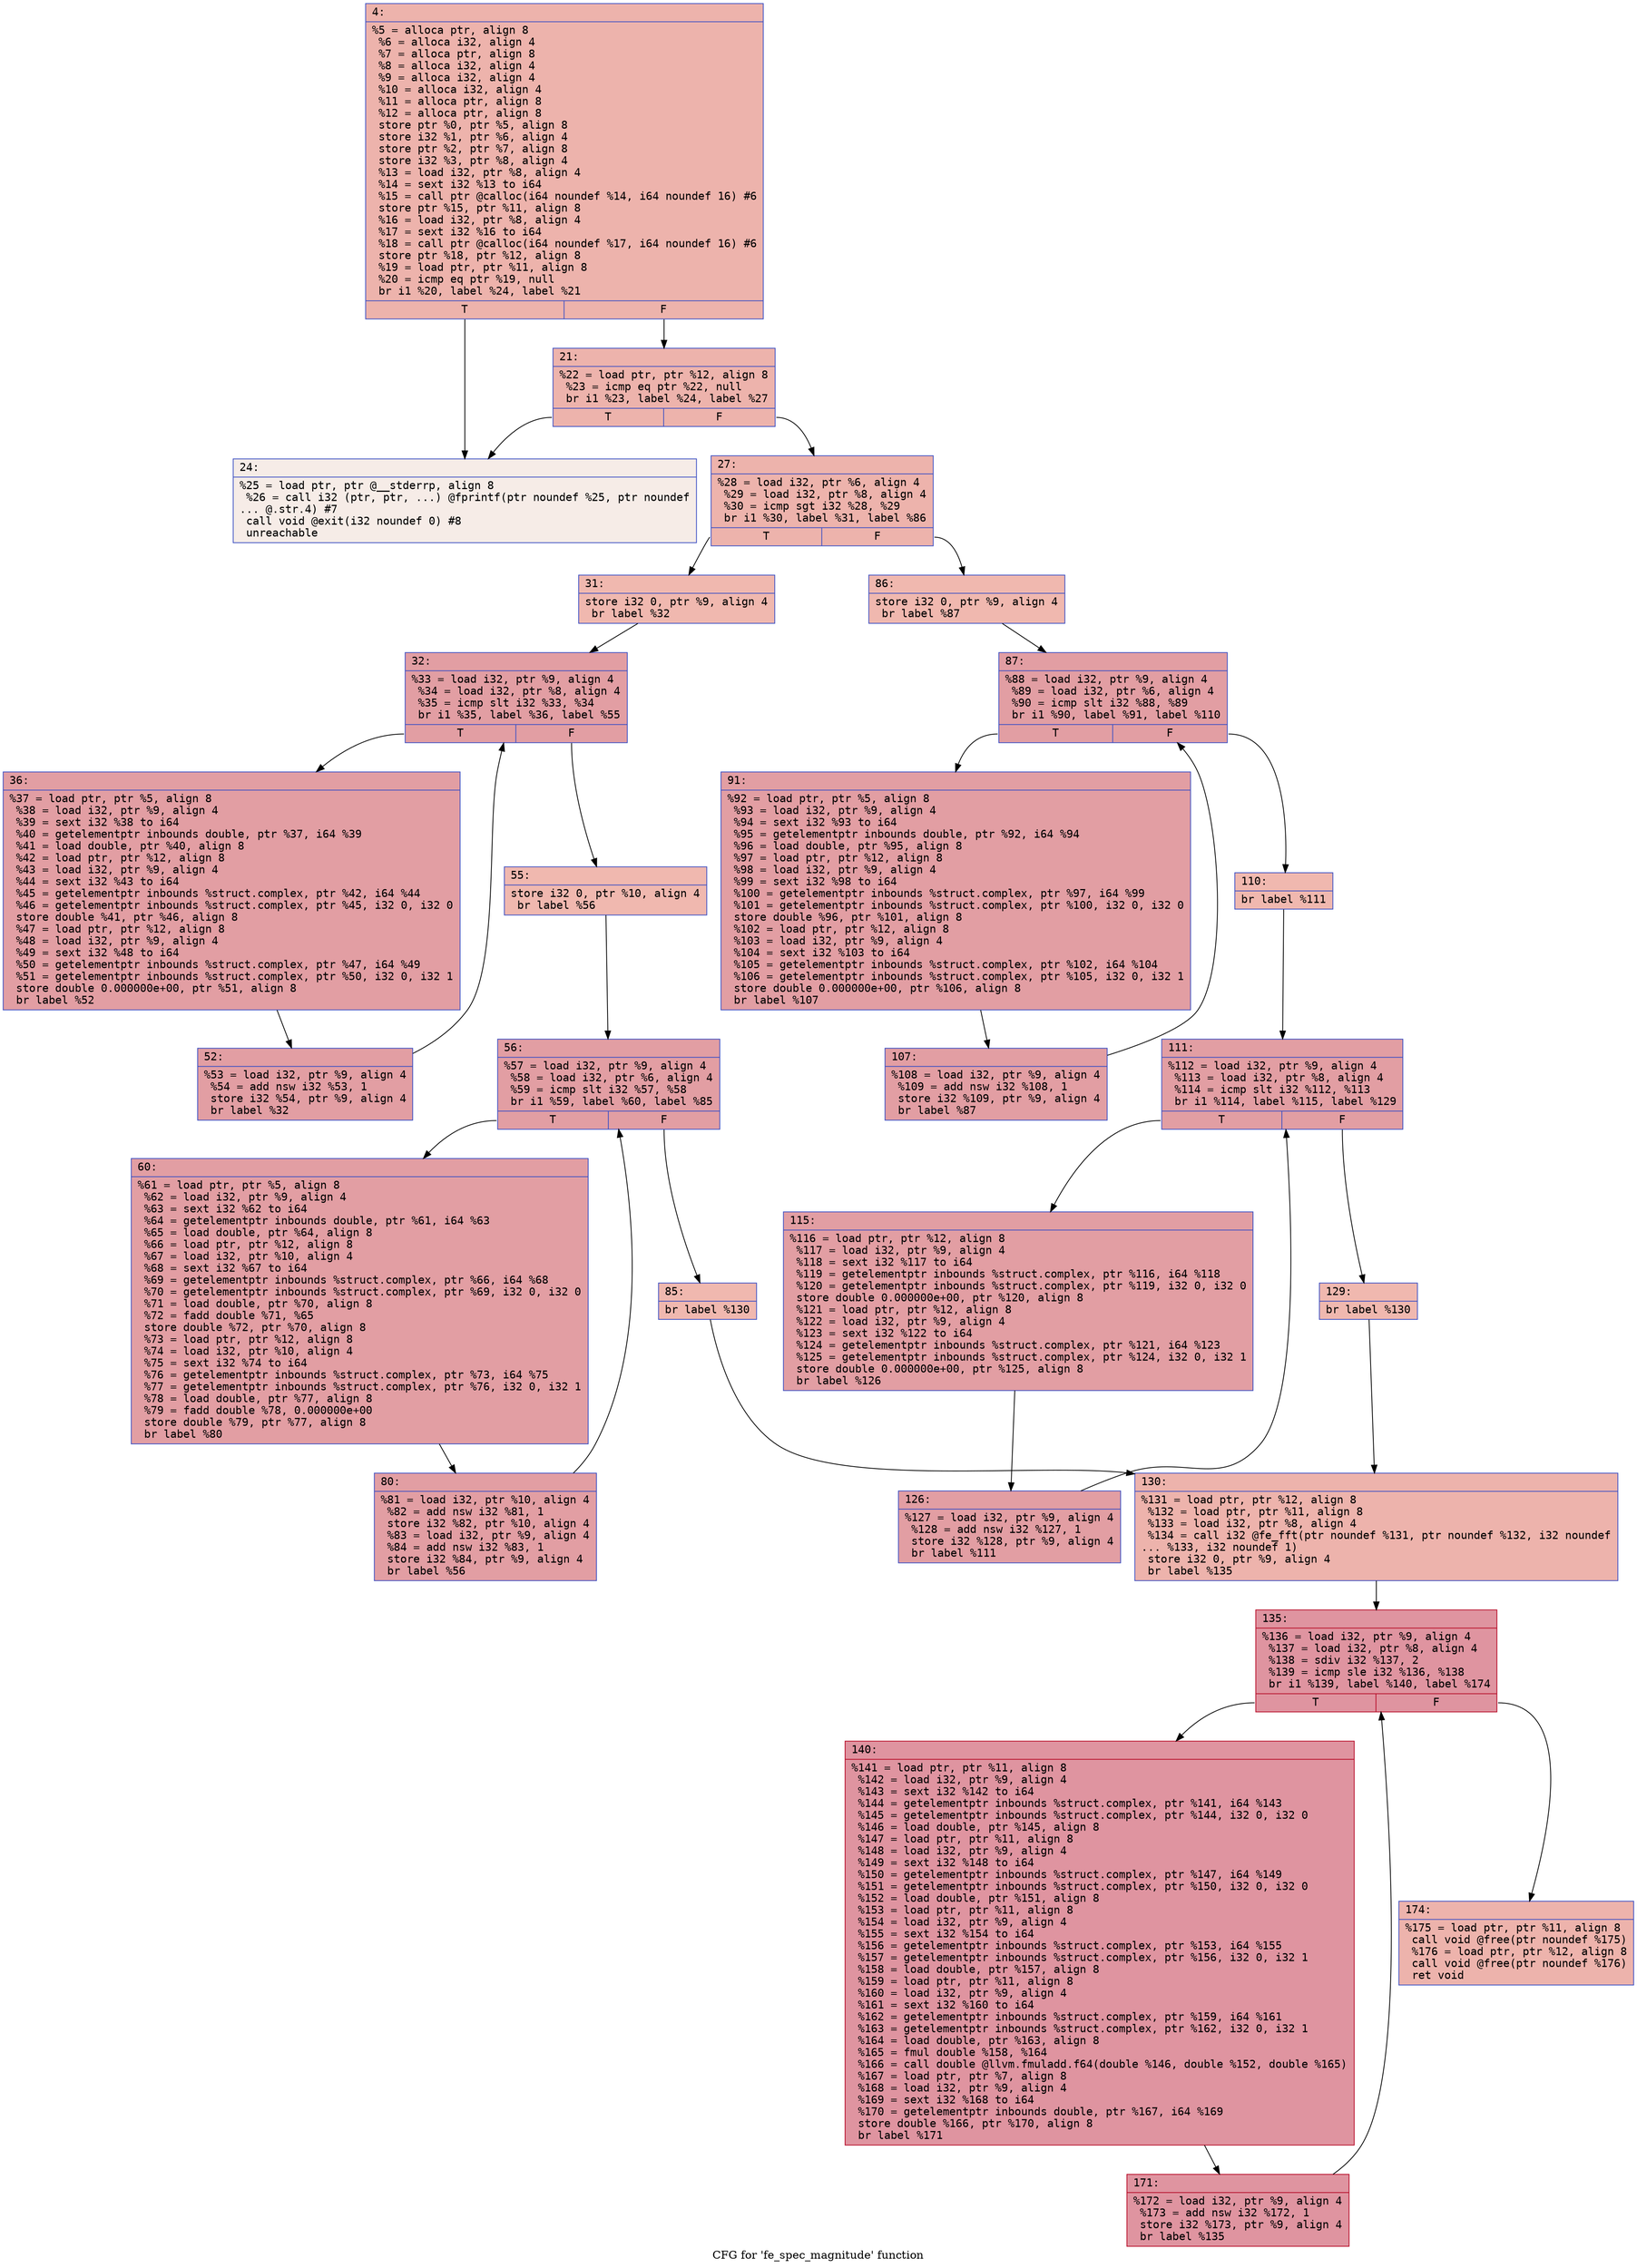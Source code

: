 digraph "CFG for 'fe_spec_magnitude' function" {
	label="CFG for 'fe_spec_magnitude' function";

	Node0x60000333fc50 [shape=record,color="#3d50c3ff", style=filled, fillcolor="#d6524470" fontname="Courier",label="{4:\l|  %5 = alloca ptr, align 8\l  %6 = alloca i32, align 4\l  %7 = alloca ptr, align 8\l  %8 = alloca i32, align 4\l  %9 = alloca i32, align 4\l  %10 = alloca i32, align 4\l  %11 = alloca ptr, align 8\l  %12 = alloca ptr, align 8\l  store ptr %0, ptr %5, align 8\l  store i32 %1, ptr %6, align 4\l  store ptr %2, ptr %7, align 8\l  store i32 %3, ptr %8, align 4\l  %13 = load i32, ptr %8, align 4\l  %14 = sext i32 %13 to i64\l  %15 = call ptr @calloc(i64 noundef %14, i64 noundef 16) #6\l  store ptr %15, ptr %11, align 8\l  %16 = load i32, ptr %8, align 4\l  %17 = sext i32 %16 to i64\l  %18 = call ptr @calloc(i64 noundef %17, i64 noundef 16) #6\l  store ptr %18, ptr %12, align 8\l  %19 = load ptr, ptr %11, align 8\l  %20 = icmp eq ptr %19, null\l  br i1 %20, label %24, label %21\l|{<s0>T|<s1>F}}"];
	Node0x60000333fc50:s0 -> Node0x60000333fcf0[tooltip="4 -> 24\nProbability 0.00%" ];
	Node0x60000333fc50:s1 -> Node0x60000333fca0[tooltip="4 -> 21\nProbability 100.00%" ];
	Node0x60000333fca0 [shape=record,color="#3d50c3ff", style=filled, fillcolor="#d6524470" fontname="Courier",label="{21:\l|  %22 = load ptr, ptr %12, align 8\l  %23 = icmp eq ptr %22, null\l  br i1 %23, label %24, label %27\l|{<s0>T|<s1>F}}"];
	Node0x60000333fca0:s0 -> Node0x60000333fcf0[tooltip="21 -> 24\nProbability 0.00%" ];
	Node0x60000333fca0:s1 -> Node0x60000333fd40[tooltip="21 -> 27\nProbability 100.00%" ];
	Node0x60000333fcf0 [shape=record,color="#3d50c3ff", style=filled, fillcolor="#ead5c970" fontname="Courier",label="{24:\l|  %25 = load ptr, ptr @__stderrp, align 8\l  %26 = call i32 (ptr, ptr, ...) @fprintf(ptr noundef %25, ptr noundef\l... @.str.4) #7\l  call void @exit(i32 noundef 0) #8\l  unreachable\l}"];
	Node0x60000333fd40 [shape=record,color="#3d50c3ff", style=filled, fillcolor="#d6524470" fontname="Courier",label="{27:\l|  %28 = load i32, ptr %6, align 4\l  %29 = load i32, ptr %8, align 4\l  %30 = icmp sgt i32 %28, %29\l  br i1 %30, label %31, label %86\l|{<s0>T|<s1>F}}"];
	Node0x60000333fd40:s0 -> Node0x60000333fd90[tooltip="27 -> 31\nProbability 50.00%" ];
	Node0x60000333fd40:s1 -> Node0x6000033380a0[tooltip="27 -> 86\nProbability 50.00%" ];
	Node0x60000333fd90 [shape=record,color="#3d50c3ff", style=filled, fillcolor="#dc5d4a70" fontname="Courier",label="{31:\l|  store i32 0, ptr %9, align 4\l  br label %32\l}"];
	Node0x60000333fd90 -> Node0x60000333fde0[tooltip="31 -> 32\nProbability 100.00%" ];
	Node0x60000333fde0 [shape=record,color="#3d50c3ff", style=filled, fillcolor="#be242e70" fontname="Courier",label="{32:\l|  %33 = load i32, ptr %9, align 4\l  %34 = load i32, ptr %8, align 4\l  %35 = icmp slt i32 %33, %34\l  br i1 %35, label %36, label %55\l|{<s0>T|<s1>F}}"];
	Node0x60000333fde0:s0 -> Node0x60000333fe30[tooltip="32 -> 36\nProbability 96.88%" ];
	Node0x60000333fde0:s1 -> Node0x60000333fed0[tooltip="32 -> 55\nProbability 3.12%" ];
	Node0x60000333fe30 [shape=record,color="#3d50c3ff", style=filled, fillcolor="#be242e70" fontname="Courier",label="{36:\l|  %37 = load ptr, ptr %5, align 8\l  %38 = load i32, ptr %9, align 4\l  %39 = sext i32 %38 to i64\l  %40 = getelementptr inbounds double, ptr %37, i64 %39\l  %41 = load double, ptr %40, align 8\l  %42 = load ptr, ptr %12, align 8\l  %43 = load i32, ptr %9, align 4\l  %44 = sext i32 %43 to i64\l  %45 = getelementptr inbounds %struct.complex, ptr %42, i64 %44\l  %46 = getelementptr inbounds %struct.complex, ptr %45, i32 0, i32 0\l  store double %41, ptr %46, align 8\l  %47 = load ptr, ptr %12, align 8\l  %48 = load i32, ptr %9, align 4\l  %49 = sext i32 %48 to i64\l  %50 = getelementptr inbounds %struct.complex, ptr %47, i64 %49\l  %51 = getelementptr inbounds %struct.complex, ptr %50, i32 0, i32 1\l  store double 0.000000e+00, ptr %51, align 8\l  br label %52\l}"];
	Node0x60000333fe30 -> Node0x60000333fe80[tooltip="36 -> 52\nProbability 100.00%" ];
	Node0x60000333fe80 [shape=record,color="#3d50c3ff", style=filled, fillcolor="#be242e70" fontname="Courier",label="{52:\l|  %53 = load i32, ptr %9, align 4\l  %54 = add nsw i32 %53, 1\l  store i32 %54, ptr %9, align 4\l  br label %32\l}"];
	Node0x60000333fe80 -> Node0x60000333fde0[tooltip="52 -> 32\nProbability 100.00%" ];
	Node0x60000333fed0 [shape=record,color="#3d50c3ff", style=filled, fillcolor="#dc5d4a70" fontname="Courier",label="{55:\l|  store i32 0, ptr %10, align 4\l  br label %56\l}"];
	Node0x60000333fed0 -> Node0x60000333ff20[tooltip="55 -> 56\nProbability 100.00%" ];
	Node0x60000333ff20 [shape=record,color="#3d50c3ff", style=filled, fillcolor="#be242e70" fontname="Courier",label="{56:\l|  %57 = load i32, ptr %9, align 4\l  %58 = load i32, ptr %6, align 4\l  %59 = icmp slt i32 %57, %58\l  br i1 %59, label %60, label %85\l|{<s0>T|<s1>F}}"];
	Node0x60000333ff20:s0 -> Node0x60000333ff70[tooltip="56 -> 60\nProbability 96.88%" ];
	Node0x60000333ff20:s1 -> Node0x600003338050[tooltip="56 -> 85\nProbability 3.12%" ];
	Node0x60000333ff70 [shape=record,color="#3d50c3ff", style=filled, fillcolor="#be242e70" fontname="Courier",label="{60:\l|  %61 = load ptr, ptr %5, align 8\l  %62 = load i32, ptr %9, align 4\l  %63 = sext i32 %62 to i64\l  %64 = getelementptr inbounds double, ptr %61, i64 %63\l  %65 = load double, ptr %64, align 8\l  %66 = load ptr, ptr %12, align 8\l  %67 = load i32, ptr %10, align 4\l  %68 = sext i32 %67 to i64\l  %69 = getelementptr inbounds %struct.complex, ptr %66, i64 %68\l  %70 = getelementptr inbounds %struct.complex, ptr %69, i32 0, i32 0\l  %71 = load double, ptr %70, align 8\l  %72 = fadd double %71, %65\l  store double %72, ptr %70, align 8\l  %73 = load ptr, ptr %12, align 8\l  %74 = load i32, ptr %10, align 4\l  %75 = sext i32 %74 to i64\l  %76 = getelementptr inbounds %struct.complex, ptr %73, i64 %75\l  %77 = getelementptr inbounds %struct.complex, ptr %76, i32 0, i32 1\l  %78 = load double, ptr %77, align 8\l  %79 = fadd double %78, 0.000000e+00\l  store double %79, ptr %77, align 8\l  br label %80\l}"];
	Node0x60000333ff70 -> Node0x600003338000[tooltip="60 -> 80\nProbability 100.00%" ];
	Node0x600003338000 [shape=record,color="#3d50c3ff", style=filled, fillcolor="#be242e70" fontname="Courier",label="{80:\l|  %81 = load i32, ptr %10, align 4\l  %82 = add nsw i32 %81, 1\l  store i32 %82, ptr %10, align 4\l  %83 = load i32, ptr %9, align 4\l  %84 = add nsw i32 %83, 1\l  store i32 %84, ptr %9, align 4\l  br label %56\l}"];
	Node0x600003338000 -> Node0x60000333ff20[tooltip="80 -> 56\nProbability 100.00%" ];
	Node0x600003338050 [shape=record,color="#3d50c3ff", style=filled, fillcolor="#dc5d4a70" fontname="Courier",label="{85:\l|  br label %130\l}"];
	Node0x600003338050 -> Node0x600003338370[tooltip="85 -> 130\nProbability 100.00%" ];
	Node0x6000033380a0 [shape=record,color="#3d50c3ff", style=filled, fillcolor="#dc5d4a70" fontname="Courier",label="{86:\l|  store i32 0, ptr %9, align 4\l  br label %87\l}"];
	Node0x6000033380a0 -> Node0x6000033380f0[tooltip="86 -> 87\nProbability 100.00%" ];
	Node0x6000033380f0 [shape=record,color="#3d50c3ff", style=filled, fillcolor="#be242e70" fontname="Courier",label="{87:\l|  %88 = load i32, ptr %9, align 4\l  %89 = load i32, ptr %6, align 4\l  %90 = icmp slt i32 %88, %89\l  br i1 %90, label %91, label %110\l|{<s0>T|<s1>F}}"];
	Node0x6000033380f0:s0 -> Node0x600003338140[tooltip="87 -> 91\nProbability 96.88%" ];
	Node0x6000033380f0:s1 -> Node0x6000033381e0[tooltip="87 -> 110\nProbability 3.12%" ];
	Node0x600003338140 [shape=record,color="#3d50c3ff", style=filled, fillcolor="#be242e70" fontname="Courier",label="{91:\l|  %92 = load ptr, ptr %5, align 8\l  %93 = load i32, ptr %9, align 4\l  %94 = sext i32 %93 to i64\l  %95 = getelementptr inbounds double, ptr %92, i64 %94\l  %96 = load double, ptr %95, align 8\l  %97 = load ptr, ptr %12, align 8\l  %98 = load i32, ptr %9, align 4\l  %99 = sext i32 %98 to i64\l  %100 = getelementptr inbounds %struct.complex, ptr %97, i64 %99\l  %101 = getelementptr inbounds %struct.complex, ptr %100, i32 0, i32 0\l  store double %96, ptr %101, align 8\l  %102 = load ptr, ptr %12, align 8\l  %103 = load i32, ptr %9, align 4\l  %104 = sext i32 %103 to i64\l  %105 = getelementptr inbounds %struct.complex, ptr %102, i64 %104\l  %106 = getelementptr inbounds %struct.complex, ptr %105, i32 0, i32 1\l  store double 0.000000e+00, ptr %106, align 8\l  br label %107\l}"];
	Node0x600003338140 -> Node0x600003338190[tooltip="91 -> 107\nProbability 100.00%" ];
	Node0x600003338190 [shape=record,color="#3d50c3ff", style=filled, fillcolor="#be242e70" fontname="Courier",label="{107:\l|  %108 = load i32, ptr %9, align 4\l  %109 = add nsw i32 %108, 1\l  store i32 %109, ptr %9, align 4\l  br label %87\l}"];
	Node0x600003338190 -> Node0x6000033380f0[tooltip="107 -> 87\nProbability 100.00%" ];
	Node0x6000033381e0 [shape=record,color="#3d50c3ff", style=filled, fillcolor="#dc5d4a70" fontname="Courier",label="{110:\l|  br label %111\l}"];
	Node0x6000033381e0 -> Node0x600003338230[tooltip="110 -> 111\nProbability 100.00%" ];
	Node0x600003338230 [shape=record,color="#3d50c3ff", style=filled, fillcolor="#be242e70" fontname="Courier",label="{111:\l|  %112 = load i32, ptr %9, align 4\l  %113 = load i32, ptr %8, align 4\l  %114 = icmp slt i32 %112, %113\l  br i1 %114, label %115, label %129\l|{<s0>T|<s1>F}}"];
	Node0x600003338230:s0 -> Node0x600003338280[tooltip="111 -> 115\nProbability 96.88%" ];
	Node0x600003338230:s1 -> Node0x600003338320[tooltip="111 -> 129\nProbability 3.12%" ];
	Node0x600003338280 [shape=record,color="#3d50c3ff", style=filled, fillcolor="#be242e70" fontname="Courier",label="{115:\l|  %116 = load ptr, ptr %12, align 8\l  %117 = load i32, ptr %9, align 4\l  %118 = sext i32 %117 to i64\l  %119 = getelementptr inbounds %struct.complex, ptr %116, i64 %118\l  %120 = getelementptr inbounds %struct.complex, ptr %119, i32 0, i32 0\l  store double 0.000000e+00, ptr %120, align 8\l  %121 = load ptr, ptr %12, align 8\l  %122 = load i32, ptr %9, align 4\l  %123 = sext i32 %122 to i64\l  %124 = getelementptr inbounds %struct.complex, ptr %121, i64 %123\l  %125 = getelementptr inbounds %struct.complex, ptr %124, i32 0, i32 1\l  store double 0.000000e+00, ptr %125, align 8\l  br label %126\l}"];
	Node0x600003338280 -> Node0x6000033382d0[tooltip="115 -> 126\nProbability 100.00%" ];
	Node0x6000033382d0 [shape=record,color="#3d50c3ff", style=filled, fillcolor="#be242e70" fontname="Courier",label="{126:\l|  %127 = load i32, ptr %9, align 4\l  %128 = add nsw i32 %127, 1\l  store i32 %128, ptr %9, align 4\l  br label %111\l}"];
	Node0x6000033382d0 -> Node0x600003338230[tooltip="126 -> 111\nProbability 100.00%" ];
	Node0x600003338320 [shape=record,color="#3d50c3ff", style=filled, fillcolor="#dc5d4a70" fontname="Courier",label="{129:\l|  br label %130\l}"];
	Node0x600003338320 -> Node0x600003338370[tooltip="129 -> 130\nProbability 100.00%" ];
	Node0x600003338370 [shape=record,color="#3d50c3ff", style=filled, fillcolor="#d6524470" fontname="Courier",label="{130:\l|  %131 = load ptr, ptr %12, align 8\l  %132 = load ptr, ptr %11, align 8\l  %133 = load i32, ptr %8, align 4\l  %134 = call i32 @fe_fft(ptr noundef %131, ptr noundef %132, i32 noundef\l... %133, i32 noundef 1)\l  store i32 0, ptr %9, align 4\l  br label %135\l}"];
	Node0x600003338370 -> Node0x6000033383c0[tooltip="130 -> 135\nProbability 100.00%" ];
	Node0x6000033383c0 [shape=record,color="#b70d28ff", style=filled, fillcolor="#b70d2870" fontname="Courier",label="{135:\l|  %136 = load i32, ptr %9, align 4\l  %137 = load i32, ptr %8, align 4\l  %138 = sdiv i32 %137, 2\l  %139 = icmp sle i32 %136, %138\l  br i1 %139, label %140, label %174\l|{<s0>T|<s1>F}}"];
	Node0x6000033383c0:s0 -> Node0x600003338410[tooltip="135 -> 140\nProbability 96.88%" ];
	Node0x6000033383c0:s1 -> Node0x6000033384b0[tooltip="135 -> 174\nProbability 3.12%" ];
	Node0x600003338410 [shape=record,color="#b70d28ff", style=filled, fillcolor="#b70d2870" fontname="Courier",label="{140:\l|  %141 = load ptr, ptr %11, align 8\l  %142 = load i32, ptr %9, align 4\l  %143 = sext i32 %142 to i64\l  %144 = getelementptr inbounds %struct.complex, ptr %141, i64 %143\l  %145 = getelementptr inbounds %struct.complex, ptr %144, i32 0, i32 0\l  %146 = load double, ptr %145, align 8\l  %147 = load ptr, ptr %11, align 8\l  %148 = load i32, ptr %9, align 4\l  %149 = sext i32 %148 to i64\l  %150 = getelementptr inbounds %struct.complex, ptr %147, i64 %149\l  %151 = getelementptr inbounds %struct.complex, ptr %150, i32 0, i32 0\l  %152 = load double, ptr %151, align 8\l  %153 = load ptr, ptr %11, align 8\l  %154 = load i32, ptr %9, align 4\l  %155 = sext i32 %154 to i64\l  %156 = getelementptr inbounds %struct.complex, ptr %153, i64 %155\l  %157 = getelementptr inbounds %struct.complex, ptr %156, i32 0, i32 1\l  %158 = load double, ptr %157, align 8\l  %159 = load ptr, ptr %11, align 8\l  %160 = load i32, ptr %9, align 4\l  %161 = sext i32 %160 to i64\l  %162 = getelementptr inbounds %struct.complex, ptr %159, i64 %161\l  %163 = getelementptr inbounds %struct.complex, ptr %162, i32 0, i32 1\l  %164 = load double, ptr %163, align 8\l  %165 = fmul double %158, %164\l  %166 = call double @llvm.fmuladd.f64(double %146, double %152, double %165)\l  %167 = load ptr, ptr %7, align 8\l  %168 = load i32, ptr %9, align 4\l  %169 = sext i32 %168 to i64\l  %170 = getelementptr inbounds double, ptr %167, i64 %169\l  store double %166, ptr %170, align 8\l  br label %171\l}"];
	Node0x600003338410 -> Node0x600003338460[tooltip="140 -> 171\nProbability 100.00%" ];
	Node0x600003338460 [shape=record,color="#b70d28ff", style=filled, fillcolor="#b70d2870" fontname="Courier",label="{171:\l|  %172 = load i32, ptr %9, align 4\l  %173 = add nsw i32 %172, 1\l  store i32 %173, ptr %9, align 4\l  br label %135\l}"];
	Node0x600003338460 -> Node0x6000033383c0[tooltip="171 -> 135\nProbability 100.00%" ];
	Node0x6000033384b0 [shape=record,color="#3d50c3ff", style=filled, fillcolor="#d6524470" fontname="Courier",label="{174:\l|  %175 = load ptr, ptr %11, align 8\l  call void @free(ptr noundef %175)\l  %176 = load ptr, ptr %12, align 8\l  call void @free(ptr noundef %176)\l  ret void\l}"];
}
